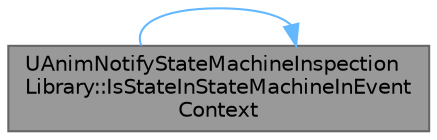 digraph "UAnimNotifyStateMachineInspectionLibrary::IsStateInStateMachineInEventContext"
{
 // INTERACTIVE_SVG=YES
 // LATEX_PDF_SIZE
  bgcolor="transparent";
  edge [fontname=Helvetica,fontsize=10,labelfontname=Helvetica,labelfontsize=10];
  node [fontname=Helvetica,fontsize=10,shape=box,height=0.2,width=0.4];
  rankdir="LR";
  Node1 [id="Node000001",label="UAnimNotifyStateMachineInspection\lLibrary::IsStateInStateMachineInEvent\lContext",height=0.2,width=0.4,color="gray40", fillcolor="grey60", style="filled", fontcolor="black",tooltip="Get whether the Reference ContextData has the given state and machine index in a UAnimNotifyStateMach..."];
  Node1 -> Node1 [id="edge1_Node000001_Node000001",color="steelblue1",style="solid",tooltip=" "];
}
